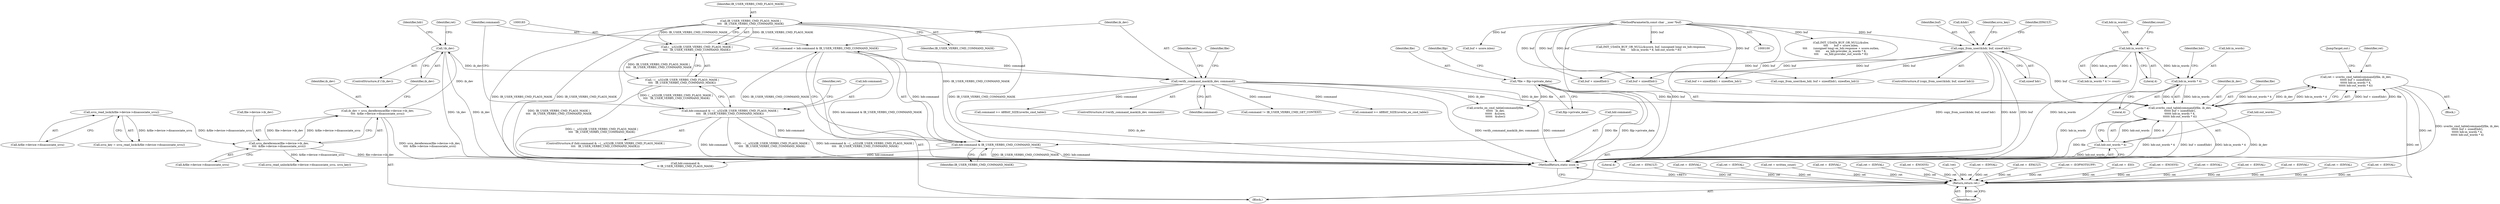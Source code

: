 digraph "0_linux_e6bd18f57aad1a2d1ef40e646d03ed0f2515c9e3_1@integer" {
"1000268" [label="(Call,ret = uverbs_cmd_table[command](file, ib_dev,\n\t\t\t\t\t\t buf + sizeof(hdr),\n\t\t\t\t\t\t hdr.in_words * 4,\n\t\t\t\t\t\t hdr.out_words * 4))"];
"1000270" [label="(Call,uverbs_cmd_table[command](file, ib_dev,\n\t\t\t\t\t\t buf + sizeof(hdr),\n\t\t\t\t\t\t hdr.in_words * 4,\n\t\t\t\t\t\t hdr.out_words * 4))"];
"1000107" [label="(Call,*file = filp->private_data)"];
"1000201" [label="(Call,verify_command_mask(ib_dev, command))"];
"1000168" [label="(Call,!ib_dev)"];
"1000153" [label="(Call,ib_dev = srcu_dereference(file->device->ib_dev,\n\t\t\t\t  &file->device->disassociate_srcu))"];
"1000155" [label="(Call,srcu_dereference(file->device->ib_dev,\n\t\t\t\t  &file->device->disassociate_srcu))"];
"1000146" [label="(Call,srcu_read_lock(&file->device->disassociate_srcu))"];
"1000193" [label="(Call,command = hdr.command & IB_USER_VERBS_CMD_COMMAND_MASK)"];
"1000195" [label="(Call,hdr.command & IB_USER_VERBS_CMD_COMMAND_MASK)"];
"1000177" [label="(Call,hdr.command & ~(__u32)(IB_USER_VERBS_CMD_FLAGS_MASK |\n\t\t\t\t   IB_USER_VERBS_CMD_COMMAND_MASK))"];
"1000181" [label="(Call,~(__u32)(IB_USER_VERBS_CMD_FLAGS_MASK |\n\t\t\t\t   IB_USER_VERBS_CMD_COMMAND_MASK))"];
"1000182" [label="(Call,(__u32)(IB_USER_VERBS_CMD_FLAGS_MASK |\n\t\t\t\t   IB_USER_VERBS_CMD_COMMAND_MASK))"];
"1000184" [label="(Call,IB_USER_VERBS_CMD_FLAGS_MASK |\n\t\t\t\t   IB_USER_VERBS_CMD_COMMAND_MASK)"];
"1000135" [label="(Call,copy_from_user(&hdr, buf, sizeof hdr))"];
"1000102" [label="(MethodParameterIn,const char __user *buf)"];
"1000277" [label="(Call,hdr.in_words * 4)"];
"1000256" [label="(Call,hdr.in_words * 4)"];
"1000282" [label="(Call,hdr.out_words * 4)"];
"1000538" [label="(Return,return ret;)"];
"1000441" [label="(Call,ret = -EFAULT)"];
"1000530" [label="(Call,srcu_read_unlock(&file->device->disassociate_srcu, srcu_key))"];
"1000457" [label="(Call,ret = -EINVAL)"];
"1000481" [label="(Call,INIT_UDATA_BUF_OR_NULL(&uhw,\n\t\t\t\t       buf + ucore.inlen,\n\t\t\t\t       (unsigned long) ex_hdr.response + ucore.outlen,\n\t\t\t\t       ex_hdr.provider_in_words * 8,\n\t\t\t\t       ex_hdr.provider_out_words * 8))"];
"1000336" [label="(Call,ret = -EINVAL)"];
"1000484" [label="(Call,buf + ucore.inlen)"];
"1000520" [label="(Call,ret = written_count)"];
"1000202" [label="(Identifier,ib_dev)"];
"1000216" [label="(Call,command != IB_USER_VERBS_CMD_GET_CONTEXT)"];
"1000538" [label="(Return,return ret;)"];
"1000105" [label="(Block,)"];
"1000167" [label="(ControlStructure,if (!ib_dev))"];
"1000201" [label="(Call,verify_command_mask(ib_dev, command))"];
"1000263" [label="(Call,ret = -EINVAL)"];
"1000134" [label="(ControlStructure,if (copy_from_user(&hdr, buf, sizeof hdr)))"];
"1000155" [label="(Call,srcu_dereference(file->device->ib_dev,\n\t\t\t\t  &file->device->disassociate_srcu))"];
"1000270" [label="(Call,uverbs_cmd_table[command](file, ib_dev,\n\t\t\t\t\t\t buf + sizeof(hdr),\n\t\t\t\t\t\t hdr.in_words * 4,\n\t\t\t\t\t\t hdr.out_words * 4))"];
"1000302" [label="(Call,command >= ARRAY_SIZE(uverbs_ex_cmd_table))"];
"1000284" [label="(Identifier,hdr)"];
"1000107" [label="(Call,*file = filp->private_data)"];
"1000272" [label="(Identifier,ib_dev)"];
"1000177" [label="(Call,hdr.command & ~(__u32)(IB_USER_VERBS_CMD_FLAGS_MASK |\n\t\t\t\t   IB_USER_VERBS_CMD_COMMAND_MASK))"];
"1000138" [label="(Identifier,buf)"];
"1000342" [label="(Call,copy_from_user(&ex_hdr, buf + sizeof(hdr), sizeof(ex_hdr)))"];
"1000257" [label="(Call,hdr.in_words)"];
"1000179" [label="(Identifier,hdr)"];
"1000195" [label="(Call,hdr.command & IB_USER_VERBS_CMD_COMMAND_MASK)"];
"1000154" [label="(Identifier,ib_dev)"];
"1000193" [label="(Call,command = hdr.command & IB_USER_VERBS_CMD_COMMAND_MASK)"];
"1000529" [label="(JumpTarget,out:)"];
"1000322" [label="(Call,ret = -EINVAL)"];
"1000269" [label="(Identifier,ret)"];
"1000311" [label="(Call,ret = -ENOSYS)"];
"1000169" [label="(Identifier,ib_dev)"];
"1000172" [label="(Identifier,ret)"];
"1000345" [label="(Call,buf + sizeof(hdr))"];
"1000518" [label="(Call,!ret)"];
"1000283" [label="(Call,hdr.out_words)"];
"1000394" [label="(Call,ret = -EINVAL)"];
"1000206" [label="(Identifier,ret)"];
"1000186" [label="(Identifier,IB_USER_VERBS_CMD_COMMAND_MASK)"];
"1000176" [label="(ControlStructure,if (hdr.command & ~(__u32)(IB_USER_VERBS_CMD_FLAGS_MASK |\n\t\t\t\t   IB_USER_VERBS_CMD_COMMAND_MASK)))"];
"1000352" [label="(Call,ret = -EFAULT)"];
"1000136" [label="(Call,&hdr)"];
"1000184" [label="(Call,IB_USER_VERBS_CMD_FLAGS_MASK |\n\t\t\t\t   IB_USER_VERBS_CMD_COMMAND_MASK)"];
"1000109" [label="(Call,filp->private_data)"];
"1000205" [label="(Call,ret = -EOPNOTSUPP)"];
"1000108" [label="(Identifier,file)"];
"1000194" [label="(Identifier,command)"];
"1000214" [label="(Identifier,file)"];
"1000255" [label="(Call,hdr.in_words * 4 != count)"];
"1000271" [label="(Identifier,file)"];
"1000282" [label="(Call,hdr.out_words * 4)"];
"1000286" [label="(Literal,4)"];
"1000156" [label="(Call,file->device->ib_dev)"];
"1000273" [label="(Call,buf + sizeof(hdr))"];
"1000281" [label="(Literal,4)"];
"1000171" [label="(Call,ret = -EIO)"];
"1000122" [label="(Identifier,filp)"];
"1000540" [label="(MethodReturn,static ssize_t)"];
"1000144" [label="(Call,srcu_key = srcu_read_lock(&file->device->disassociate_srcu))"];
"1000189" [label="(Identifier,ret)"];
"1000240" [label="(Call,command >= ARRAY_SIZE(uverbs_cmd_table))"];
"1000237" [label="(Block,)"];
"1000260" [label="(Literal,4)"];
"1000147" [label="(Call,&file->device->disassociate_srcu)"];
"1000525" [label="(Call,ret = -ENOSYS)"];
"1000539" [label="(Identifier,ret)"];
"1000384" [label="(Call,ret = -EINVAL)"];
"1000168" [label="(Call,!ib_dev)"];
"1000153" [label="(Call,ib_dev = srcu_dereference(file->device->ib_dev,\n\t\t\t\t  &file->device->disassociate_srcu))"];
"1000145" [label="(Identifier,srcu_key)"];
"1000199" [label="(Identifier,IB_USER_VERBS_CMD_COMMAND_MASK)"];
"1000139" [label="(Call,sizeof hdr)"];
"1000200" [label="(ControlStructure,if (verify_command_mask(ib_dev, command)))"];
"1000161" [label="(Call,&file->device->disassociate_srcu)"];
"1000510" [label="(Call,uverbs_ex_cmd_table[command](file,\n\t\t\t\t\t\t   ib_dev,\n\t\t\t\t\t\t   &ucore,\n\t\t\t\t\t\t   &uhw))"];
"1000268" [label="(Call,ret = uverbs_cmd_table[command](file, ib_dev,\n\t\t\t\t\t\t buf + sizeof(hdr),\n\t\t\t\t\t\t hdr.in_words * 4,\n\t\t\t\t\t\t hdr.out_words * 4))"];
"1000462" [label="(Call,INIT_UDATA_BUF_OR_NULL(&ucore, buf, (unsigned long) ex_hdr.response,\n\t\t\t\t       hdr.in_words * 8, hdr.out_words * 8))"];
"1000203" [label="(Identifier,command)"];
"1000364" [label="(Call,buf += sizeof(hdr) + sizeof(ex_hdr))"];
"1000143" [label="(Identifier,EFAULT)"];
"1000256" [label="(Call,hdr.in_words * 4)"];
"1000102" [label="(MethodParameterIn,const char __user *buf)"];
"1000220" [label="(Call,ret = -EINVAL)"];
"1000185" [label="(Identifier,IB_USER_VERBS_CMD_FLAGS_MASK)"];
"1000135" [label="(Call,copy_from_user(&hdr, buf, sizeof hdr))"];
"1000181" [label="(Call,~(__u32)(IB_USER_VERBS_CMD_FLAGS_MASK |\n\t\t\t\t   IB_USER_VERBS_CMD_COMMAND_MASK))"];
"1000228" [label="(Call,hdr.command &\n\t\t IB_USER_VERBS_CMD_FLAGS_MASK)"];
"1000188" [label="(Call,ret = -EINVAL)"];
"1000196" [label="(Call,hdr.command)"];
"1000415" [label="(Call,ret = -EINVAL)"];
"1000178" [label="(Call,hdr.command)"];
"1000278" [label="(Call,hdr.in_words)"];
"1000261" [label="(Identifier,count)"];
"1000182" [label="(Call,(__u32)(IB_USER_VERBS_CMD_FLAGS_MASK |\n\t\t\t\t   IB_USER_VERBS_CMD_COMMAND_MASK))"];
"1000146" [label="(Call,srcu_read_lock(&file->device->disassociate_srcu))"];
"1000249" [label="(Call,ret = -EINVAL)"];
"1000277" [label="(Call,hdr.in_words * 4)"];
"1000268" -> "1000237"  [label="AST: "];
"1000268" -> "1000270"  [label="CFG: "];
"1000269" -> "1000268"  [label="AST: "];
"1000270" -> "1000268"  [label="AST: "];
"1000529" -> "1000268"  [label="CFG: "];
"1000268" -> "1000540"  [label="DDG: ret"];
"1000268" -> "1000540"  [label="DDG: uverbs_cmd_table[command](file, ib_dev,\n\t\t\t\t\t\t buf + sizeof(hdr),\n\t\t\t\t\t\t hdr.in_words * 4,\n\t\t\t\t\t\t hdr.out_words * 4)"];
"1000270" -> "1000268"  [label="DDG: buf + sizeof(hdr)"];
"1000270" -> "1000268"  [label="DDG: file"];
"1000270" -> "1000268"  [label="DDG: hdr.out_words * 4"];
"1000270" -> "1000268"  [label="DDG: ib_dev"];
"1000270" -> "1000268"  [label="DDG: hdr.in_words * 4"];
"1000268" -> "1000538"  [label="DDG: ret"];
"1000270" -> "1000282"  [label="CFG: "];
"1000271" -> "1000270"  [label="AST: "];
"1000272" -> "1000270"  [label="AST: "];
"1000273" -> "1000270"  [label="AST: "];
"1000277" -> "1000270"  [label="AST: "];
"1000282" -> "1000270"  [label="AST: "];
"1000270" -> "1000540"  [label="DDG: hdr.out_words * 4"];
"1000270" -> "1000540"  [label="DDG: buf + sizeof(hdr)"];
"1000270" -> "1000540"  [label="DDG: hdr.in_words * 4"];
"1000270" -> "1000540"  [label="DDG: ib_dev"];
"1000270" -> "1000540"  [label="DDG: file"];
"1000107" -> "1000270"  [label="DDG: file"];
"1000201" -> "1000270"  [label="DDG: ib_dev"];
"1000135" -> "1000270"  [label="DDG: buf"];
"1000102" -> "1000270"  [label="DDG: buf"];
"1000277" -> "1000270"  [label="DDG: hdr.in_words"];
"1000277" -> "1000270"  [label="DDG: 4"];
"1000282" -> "1000270"  [label="DDG: hdr.out_words"];
"1000282" -> "1000270"  [label="DDG: 4"];
"1000107" -> "1000105"  [label="AST: "];
"1000107" -> "1000109"  [label="CFG: "];
"1000108" -> "1000107"  [label="AST: "];
"1000109" -> "1000107"  [label="AST: "];
"1000122" -> "1000107"  [label="CFG: "];
"1000107" -> "1000540"  [label="DDG: file"];
"1000107" -> "1000540"  [label="DDG: filp->private_data"];
"1000107" -> "1000510"  [label="DDG: file"];
"1000201" -> "1000200"  [label="AST: "];
"1000201" -> "1000203"  [label="CFG: "];
"1000202" -> "1000201"  [label="AST: "];
"1000203" -> "1000201"  [label="AST: "];
"1000206" -> "1000201"  [label="CFG: "];
"1000214" -> "1000201"  [label="CFG: "];
"1000201" -> "1000540"  [label="DDG: verify_command_mask(ib_dev, command)"];
"1000201" -> "1000540"  [label="DDG: command"];
"1000201" -> "1000540"  [label="DDG: ib_dev"];
"1000168" -> "1000201"  [label="DDG: ib_dev"];
"1000193" -> "1000201"  [label="DDG: command"];
"1000201" -> "1000216"  [label="DDG: command"];
"1000201" -> "1000240"  [label="DDG: command"];
"1000201" -> "1000302"  [label="DDG: command"];
"1000201" -> "1000510"  [label="DDG: ib_dev"];
"1000168" -> "1000167"  [label="AST: "];
"1000168" -> "1000169"  [label="CFG: "];
"1000169" -> "1000168"  [label="AST: "];
"1000172" -> "1000168"  [label="CFG: "];
"1000179" -> "1000168"  [label="CFG: "];
"1000168" -> "1000540"  [label="DDG: !ib_dev"];
"1000168" -> "1000540"  [label="DDG: ib_dev"];
"1000153" -> "1000168"  [label="DDG: ib_dev"];
"1000153" -> "1000105"  [label="AST: "];
"1000153" -> "1000155"  [label="CFG: "];
"1000154" -> "1000153"  [label="AST: "];
"1000155" -> "1000153"  [label="AST: "];
"1000169" -> "1000153"  [label="CFG: "];
"1000153" -> "1000540"  [label="DDG: srcu_dereference(file->device->ib_dev,\n\t\t\t\t  &file->device->disassociate_srcu)"];
"1000155" -> "1000153"  [label="DDG: file->device->ib_dev"];
"1000155" -> "1000153"  [label="DDG: &file->device->disassociate_srcu"];
"1000155" -> "1000161"  [label="CFG: "];
"1000156" -> "1000155"  [label="AST: "];
"1000161" -> "1000155"  [label="AST: "];
"1000155" -> "1000540"  [label="DDG: file->device->ib_dev"];
"1000146" -> "1000155"  [label="DDG: &file->device->disassociate_srcu"];
"1000155" -> "1000530"  [label="DDG: &file->device->disassociate_srcu"];
"1000146" -> "1000144"  [label="AST: "];
"1000146" -> "1000147"  [label="CFG: "];
"1000147" -> "1000146"  [label="AST: "];
"1000144" -> "1000146"  [label="CFG: "];
"1000146" -> "1000144"  [label="DDG: &file->device->disassociate_srcu"];
"1000193" -> "1000105"  [label="AST: "];
"1000193" -> "1000195"  [label="CFG: "];
"1000194" -> "1000193"  [label="AST: "];
"1000195" -> "1000193"  [label="AST: "];
"1000202" -> "1000193"  [label="CFG: "];
"1000193" -> "1000540"  [label="DDG: hdr.command & IB_USER_VERBS_CMD_COMMAND_MASK"];
"1000195" -> "1000193"  [label="DDG: hdr.command"];
"1000195" -> "1000193"  [label="DDG: IB_USER_VERBS_CMD_COMMAND_MASK"];
"1000195" -> "1000199"  [label="CFG: "];
"1000196" -> "1000195"  [label="AST: "];
"1000199" -> "1000195"  [label="AST: "];
"1000195" -> "1000540"  [label="DDG: IB_USER_VERBS_CMD_COMMAND_MASK"];
"1000195" -> "1000540"  [label="DDG: hdr.command"];
"1000177" -> "1000195"  [label="DDG: hdr.command"];
"1000184" -> "1000195"  [label="DDG: IB_USER_VERBS_CMD_COMMAND_MASK"];
"1000195" -> "1000228"  [label="DDG: hdr.command"];
"1000177" -> "1000176"  [label="AST: "];
"1000177" -> "1000181"  [label="CFG: "];
"1000178" -> "1000177"  [label="AST: "];
"1000181" -> "1000177"  [label="AST: "];
"1000189" -> "1000177"  [label="CFG: "];
"1000194" -> "1000177"  [label="CFG: "];
"1000177" -> "1000540"  [label="DDG: hdr.command"];
"1000177" -> "1000540"  [label="DDG: ~(__u32)(IB_USER_VERBS_CMD_FLAGS_MASK |\n\t\t\t\t   IB_USER_VERBS_CMD_COMMAND_MASK)"];
"1000177" -> "1000540"  [label="DDG: hdr.command & ~(__u32)(IB_USER_VERBS_CMD_FLAGS_MASK |\n\t\t\t\t   IB_USER_VERBS_CMD_COMMAND_MASK)"];
"1000181" -> "1000177"  [label="DDG: (__u32)(IB_USER_VERBS_CMD_FLAGS_MASK |\n\t\t\t\t   IB_USER_VERBS_CMD_COMMAND_MASK)"];
"1000181" -> "1000182"  [label="CFG: "];
"1000182" -> "1000181"  [label="AST: "];
"1000181" -> "1000540"  [label="DDG: (__u32)(IB_USER_VERBS_CMD_FLAGS_MASK |\n\t\t\t\t   IB_USER_VERBS_CMD_COMMAND_MASK)"];
"1000182" -> "1000181"  [label="DDG: IB_USER_VERBS_CMD_FLAGS_MASK |\n\t\t\t\t   IB_USER_VERBS_CMD_COMMAND_MASK"];
"1000182" -> "1000184"  [label="CFG: "];
"1000183" -> "1000182"  [label="AST: "];
"1000184" -> "1000182"  [label="AST: "];
"1000182" -> "1000540"  [label="DDG: IB_USER_VERBS_CMD_FLAGS_MASK |\n\t\t\t\t   IB_USER_VERBS_CMD_COMMAND_MASK"];
"1000184" -> "1000182"  [label="DDG: IB_USER_VERBS_CMD_FLAGS_MASK"];
"1000184" -> "1000182"  [label="DDG: IB_USER_VERBS_CMD_COMMAND_MASK"];
"1000184" -> "1000186"  [label="CFG: "];
"1000185" -> "1000184"  [label="AST: "];
"1000186" -> "1000184"  [label="AST: "];
"1000184" -> "1000540"  [label="DDG: IB_USER_VERBS_CMD_COMMAND_MASK"];
"1000184" -> "1000540"  [label="DDG: IB_USER_VERBS_CMD_FLAGS_MASK"];
"1000184" -> "1000228"  [label="DDG: IB_USER_VERBS_CMD_FLAGS_MASK"];
"1000135" -> "1000134"  [label="AST: "];
"1000135" -> "1000139"  [label="CFG: "];
"1000136" -> "1000135"  [label="AST: "];
"1000138" -> "1000135"  [label="AST: "];
"1000139" -> "1000135"  [label="AST: "];
"1000143" -> "1000135"  [label="CFG: "];
"1000145" -> "1000135"  [label="CFG: "];
"1000135" -> "1000540"  [label="DDG: copy_from_user(&hdr, buf, sizeof hdr)"];
"1000135" -> "1000540"  [label="DDG: &hdr"];
"1000135" -> "1000540"  [label="DDG: buf"];
"1000102" -> "1000135"  [label="DDG: buf"];
"1000135" -> "1000273"  [label="DDG: buf"];
"1000135" -> "1000342"  [label="DDG: buf"];
"1000135" -> "1000345"  [label="DDG: buf"];
"1000135" -> "1000364"  [label="DDG: buf"];
"1000102" -> "1000100"  [label="AST: "];
"1000102" -> "1000540"  [label="DDG: buf"];
"1000102" -> "1000273"  [label="DDG: buf"];
"1000102" -> "1000342"  [label="DDG: buf"];
"1000102" -> "1000345"  [label="DDG: buf"];
"1000102" -> "1000364"  [label="DDG: buf"];
"1000102" -> "1000462"  [label="DDG: buf"];
"1000102" -> "1000481"  [label="DDG: buf"];
"1000102" -> "1000484"  [label="DDG: buf"];
"1000277" -> "1000281"  [label="CFG: "];
"1000278" -> "1000277"  [label="AST: "];
"1000281" -> "1000277"  [label="AST: "];
"1000284" -> "1000277"  [label="CFG: "];
"1000277" -> "1000540"  [label="DDG: hdr.in_words"];
"1000256" -> "1000277"  [label="DDG: hdr.in_words"];
"1000256" -> "1000255"  [label="AST: "];
"1000256" -> "1000260"  [label="CFG: "];
"1000257" -> "1000256"  [label="AST: "];
"1000260" -> "1000256"  [label="AST: "];
"1000261" -> "1000256"  [label="CFG: "];
"1000256" -> "1000540"  [label="DDG: hdr.in_words"];
"1000256" -> "1000255"  [label="DDG: hdr.in_words"];
"1000256" -> "1000255"  [label="DDG: 4"];
"1000282" -> "1000286"  [label="CFG: "];
"1000283" -> "1000282"  [label="AST: "];
"1000286" -> "1000282"  [label="AST: "];
"1000282" -> "1000540"  [label="DDG: hdr.out_words"];
"1000538" -> "1000105"  [label="AST: "];
"1000538" -> "1000539"  [label="CFG: "];
"1000539" -> "1000538"  [label="AST: "];
"1000540" -> "1000538"  [label="CFG: "];
"1000538" -> "1000540"  [label="DDG: <RET>"];
"1000539" -> "1000538"  [label="DDG: ret"];
"1000441" -> "1000538"  [label="DDG: ret"];
"1000220" -> "1000538"  [label="DDG: ret"];
"1000188" -> "1000538"  [label="DDG: ret"];
"1000205" -> "1000538"  [label="DDG: ret"];
"1000518" -> "1000538"  [label="DDG: ret"];
"1000263" -> "1000538"  [label="DDG: ret"];
"1000525" -> "1000538"  [label="DDG: ret"];
"1000457" -> "1000538"  [label="DDG: ret"];
"1000322" -> "1000538"  [label="DDG: ret"];
"1000249" -> "1000538"  [label="DDG: ret"];
"1000336" -> "1000538"  [label="DDG: ret"];
"1000384" -> "1000538"  [label="DDG: ret"];
"1000394" -> "1000538"  [label="DDG: ret"];
"1000171" -> "1000538"  [label="DDG: ret"];
"1000311" -> "1000538"  [label="DDG: ret"];
"1000352" -> "1000538"  [label="DDG: ret"];
"1000415" -> "1000538"  [label="DDG: ret"];
"1000520" -> "1000538"  [label="DDG: ret"];
}
